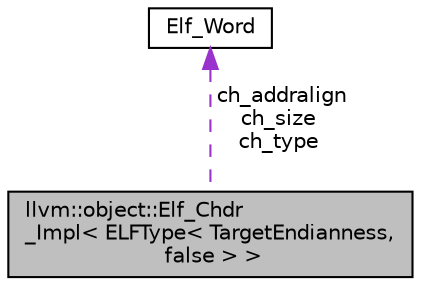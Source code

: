 digraph "llvm::object::Elf_Chdr_Impl&lt; ELFType&lt; TargetEndianness, false &gt; &gt;"
{
 // LATEX_PDF_SIZE
  bgcolor="transparent";
  edge [fontname="Helvetica",fontsize="10",labelfontname="Helvetica",labelfontsize="10"];
  node [fontname="Helvetica",fontsize="10",shape="box"];
  Node1 [label="llvm::object::Elf_Chdr\l_Impl\< ELFType\< TargetEndianness,\l false \> \>",height=0.2,width=0.4,color="black", fillcolor="grey75", style="filled", fontcolor="black",tooltip=" "];
  Node2 -> Node1 [dir="back",color="darkorchid3",fontsize="10",style="dashed",label=" ch_addralign\nch_size\nch_type" ,fontname="Helvetica"];
  Node2 [label="Elf_Word",height=0.2,width=0.4,color="black",tooltip=" "];
}
